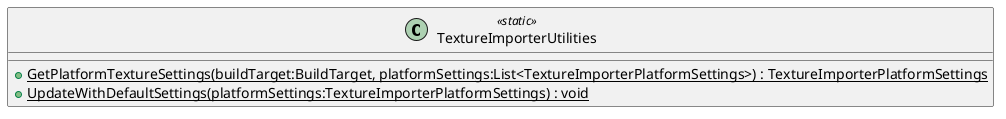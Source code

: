 @startuml
class TextureImporterUtilities <<static>> {
    + {static} GetPlatformTextureSettings(buildTarget:BuildTarget, platformSettings:List<TextureImporterPlatformSettings>) : TextureImporterPlatformSettings
    + {static} UpdateWithDefaultSettings(platformSettings:TextureImporterPlatformSettings) : void
}
@enduml

